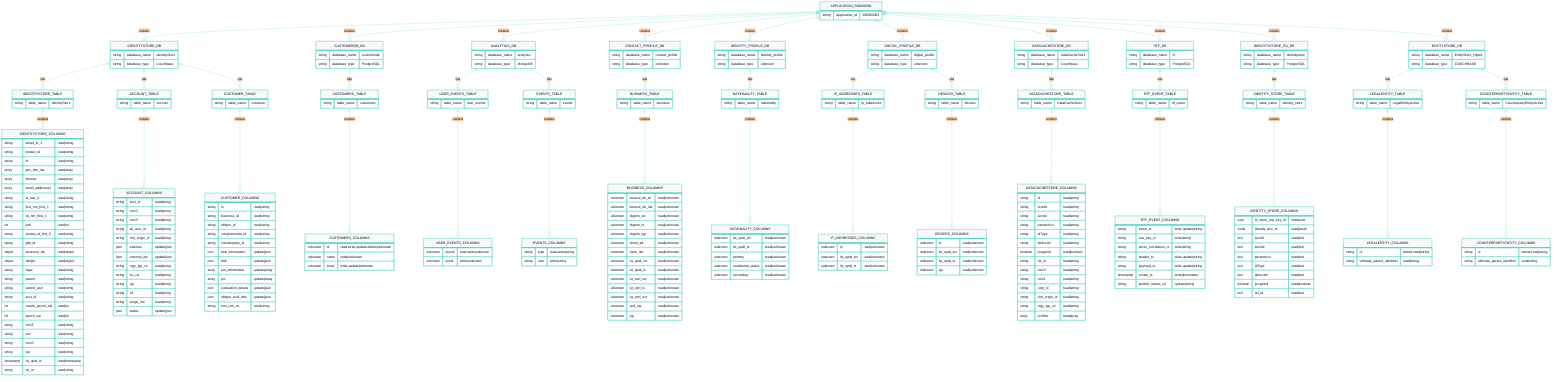 %%{init: {
  "theme": "base",
  "themeVariables": {
    "primaryColor": "#f8f9fa",
    "primaryTextColor": "#000000",
    "primaryBorderColor": "#4fd1c7",
    "lineColor": "#4fd1c7",
    "secondaryColor": "#38b2ac",
    "tertiaryColor": "#ed8936",
    "background": "#ffffff",
    "mainBkg": "#f8f9fa",
    "secondBkg": "#e9ecef",
    "textColor": "#000000",
    "relationLabelBackground": "#ffffff",
    "relationLabelColor": "#000000"
  }
}}%%

erDiagram
    APPLICATION_500000383 {
        string application_id "500000383"
    }
    
    IDENTITYSTORE_DB {
        string database_name "IdentityStore"
        string database_type "Couchbase"
    }
    
    IDENTITYSTORE_TABLE {
        string table_name "IdentityStore"
    }
    
    IDENTITYSTORE_COLUMNS {
        string street_ln_1 "read|string"
        string postal_cd "read|string"  
        string id "read|string"
        array gov_doc_ids "read|array"
        array phones "read|array"
        array email_addresses "read|array"
        string id_last_4 "read|string"
        string first_nm_first_3 "read|string"
        string lst_nm_first_4 "read|string"
        int yob "read|int"
        string postal_cd_first_5 "read|string"
        string glbl_id "read|string"
        object business_ids "read|object"
        object obligor "read|object"
        string legal "read|string"
        string parent "read|string"
        string parent_acct "read|string"
        string acct_id "read|string"
        int create_epoch_val "read|int"
        int epoch_val "read|int"
        string cm15 "read|string"
        string pcn "read|string"
        string cm13 "read|string"
        string typ "read|string"
        timestamp lst_updt_ts "read|timestamp"
        string rel_id "read|string"
    }
    
    ACCOUNT_TABLE {
        string table_name "account"
    }
    
    ACCOUNT_COLUMNS {
        string acct_id "read|string"
        string cm13 "read|string"
        string cm15 "read|string"
        string alt_acct_id "read|string"
        string clnt_origin_id "read|string"
        json external "update|json"
        json external_ids "update|json"
        string ctgy_typ_cd "read|string"
        string bu_cd "read|string"
        string typ "read|string"
        string cd "read|string"
        string purge_ind "read|string"
        json status "update|json"
    }
    
    CUSTOMER_TABLE {
        string table_name "customer"
    }
    
    CUSTOMER_COLUMNS {
        string id "read|string"
        string business_id "read|string"
        string obligor_id "read|string"
        string conglomerate_id "read|string"
        string counterparty_id "read|string"
        json dnb_information "update|json"
        json dnb "update|json"
        array pin_information "update|array"
        array pin "update|array"
        json evaluation_details "update|json"
        json obligor_eval_dtls "update|json"
        string mnl_Lnk_cd "read|string"
    }
    
    CUSTOMERDB_DB {
        string database_name "customerdb"
        string database_type "PostgreSQL"
    }
    
    CUSTOMERS_TABLE {
        string table_name "customers"
    }
    
    CUSTOMERS_COLUMNS {
        unknown id "read,write,update,delete|unknown"
        unknown name "write|unknown"
        unknown email "write,update|unknown"
    }
    
    ANALYTICS_DB {
        string database_name "analytics"
        string database_type "MongoDB"
    }
    
    USER_EVENTS_TABLE {
        string table_name "user_events"
    }
    
    USER_EVENTS_COLUMNS {
        unknown userId "read,write|unknown"
        unknown event "write|unknown"
    }
    
    EVENTS_TABLE {
        string table_name "events"
    }
    
    EVENTS_COLUMNS {
        string type "read,write|string"
        string user "write|string"
    }
    
    CONTACT_PROFILE_DB {
        string database_name "contact_profile"
        string database_type "unknown"
    }
    
    BUSINESS_TABLE {
        string table_name "business"
    }
    
    BUSINESS_COLUMNS {
        unknown bounce_bk_dt "read|unknown"
        unknown bounce_bk_ind "read|unknown"
        unknown dsgntn_src "read|unknown"
        unknown dsgntn_ts "read|unknown"
        unknown dsgntn_typ "read|unknown"
        unknown email_ad "read|unknown"
        unknown hash_nbr "read|unknown"
        unknown lst_updt_src "read|unknown"
        unknown lst_updt_ts "read|unknown"
        unknown lst_verf_src "read|unknown"
        unknown lst_verf_ts "read|unknown"
        unknown lst_verf_usr "read|unknown"
        unknown verf_sta "read|unknown"
        unknown typ "read|unknown"
    }
    
    IDENTITY_PROFILE_DB {
        string database_name "identity_profile"
        string database_type "unknown"
    }
    
    NATIONALITY_TABLE {
        string table_name "nationality"
    }
    
    NATIONALITY_COLUMNS {
        unknown lst_updt_src "read|unknown"
        unknown lst_updt_ts "read|unknown"
        unknown primary "read|unknown"
        unknown residential_status "read|unknown"
        unknown secondary "read|unknown"
    }
    
    DIGITAL_PROFILE_DB {
        string database_name "digital_profile"
        string database_type "unknown"
    }
    
    IP_ADDRESSES_TABLE {
        string table_name "ip_addresses"
    }
    
    IP_ADDRESSES_COLUMNS {
        unknown ip "read|unknown"
        unknown lst_updt_src "read|unknown"
        unknown lst_updt_ts "read|unknown"
    }
    
    DEVICES_TABLE {
        string table_name "devices"
    }
    
    DEVICES_COLUMNS {
        unknown id "read|unknown"
        unknown lst_updt_src "read|unknown"
        unknown lst_updt_ts "read|unknown"
        unknown typ "read|unknown"
    }
    
    DATACACHESTORE_DB {
        string database_name "DataCacheStore"
        string database_type "Couchbase"
    }
    
    DATACACHESTORE_TABLE {
        string table_name "DataCacheStore"
    }
    
    DATACACHESTORE_COLUMNS {
        string id "read|string"
        string levelId "read|string"
        string acctId "read|string"
        string parentAcct "read|string"
        string idType "read|string"
        string altAcctId "read|string"
        boolean purgeInd "read|boolean"
        string rel_id "read|string"
        string cm13 "read|string"
        string cm11 "read|string"
        string corp_id "read|string"
        string clnt_origin_id "read|string"
        string ctgy_typ_cd "read|string"
        array profiles "read|array"
    }
    
    RTF_DB {
        string database_name "rtf"
        string database_type "PostgreSQL"
    }
    
    RTF_EVENT_TABLE {
        string table_name "rtf_event"
    }
    
    RTF_EVENT_COLUMNS {
        string event_id "write,update|string"
        string row_key_tx "write|string"
        string amex_correlation_id "write|string"
        string header_tx "write,update|string"
        string payload_tx "write,update|string"
        timestamp create_ts "write|timestamp"
        string publish_status_cd "update|string"
    }
    
    IDENTITYSTORE_PG_DB {
        string database_name "identitystore"
        string database_type "PostgreSQL"
    }
    
    IDENTITY_STORE_TABLE {
        string table_name "identity_store"
    }
    
    IDENTITY_STORE_COLUMNS {
        uuid id_store_row_key_id "read|uuid"
        jsonb identity_doc_tx "read|jsonb"
        text acctId "read|text"
        text levelId "read|text"
        text parentAcct "read|text"
        text idType "read|text"
        text altAcctId "read|text"
        boolean purgeInd "read|boolean"
        text rel_id "read|text"
    }
    
    ENTITYSTORE_DB {
        string database_name "EntityStore_Hiped"
        string database_type "COUCHBASE"
    }
    
    LEGALENTITY_TABLE {
        string table_name "LegalEntity.Active"
    }
    
    LEGALENTITY_COLUMNS {
        string id "delete,read|string"
        string ultimate_parent_identifier "read|string"
    }
    
    COUNTERPARTYENTITY_TABLE {
        string table_name "CounterpartyEntity.Active"
    }
    
    COUNTERPARTYENTITY_COLUMNS {
        string id "delete,read|string"
        string ultimate_parent_identifier "read|string"
    }
    
    APPLICATION_500000383 ||--o{ IDENTITYSTORE_DB : contains
    APPLICATION_500000383 ||--o{ CUSTOMERDB_DB : contains
    APPLICATION_500000383 ||--o{ ANALYTICS_DB : contains
    APPLICATION_500000383 ||--o{ CONTACT_PROFILE_DB : contains
    APPLICATION_500000383 ||--o{ IDENTITY_PROFILE_DB : contains
    APPLICATION_500000383 ||--o{ DIGITAL_PROFILE_DB : contains
    APPLICATION_500000383 ||--o{ DATACACHESTORE_DB : contains
    APPLICATION_500000383 ||--o{ RTF_DB : contains
    APPLICATION_500000383 ||--o{ IDENTITYSTORE_PG_DB : contains
    APPLICATION_500000383 ||--o{ ENTITYSTORE_DB : contains
    
    IDENTITYSTORE_DB ||--o{ IDENTITYSTORE_TABLE : has
    IDENTITYSTORE_DB ||--o{ ACCOUNT_TABLE : has
    IDENTITYSTORE_DB ||--o{ CUSTOMER_TABLE : has
    
    IDENTITYSTORE_TABLE ||--o{ IDENTITYSTORE_COLUMNS : contains
    ACCOUNT_TABLE ||--o{ ACCOUNT_COLUMNS : contains
    CUSTOMER_TABLE ||--o{ CUSTOMER_COLUMNS : contains
    
    CUSTOMERDB_DB ||--o{ CUSTOMERS_TABLE : has
    CUSTOMERS_TABLE ||--o{ CUSTOMERS_COLUMNS : contains
    
    ANALYTICS_DB ||--o{ USER_EVENTS_TABLE : has
    ANALYTICS_DB ||--o{ EVENTS_TABLE : has
    USER_EVENTS_TABLE ||--o{ USER_EVENTS_COLUMNS : contains
    EVENTS_TABLE ||--o{ EVENTS_COLUMNS : contains
    
    CONTACT_PROFILE_DB ||--o{ BUSINESS_TABLE : has
    BUSINESS_TABLE ||--o{ BUSINESS_COLUMNS : contains
    
    IDENTITY_PROFILE_DB ||--o{ NATIONALITY_TABLE : has
    NATIONALITY_TABLE ||--o{ NATIONALITY_COLUMNS : contains
    
    DIGITAL_PROFILE_DB ||--o{ IP_ADDRESSES_TABLE : has
    DIGITAL_PROFILE_DB ||--o{ DEVICES_TABLE : has
    IP_ADDRESSES_TABLE ||--o{ IP_ADDRESSES_COLUMNS : contains
    DEVICES_TABLE ||--o{ DEVICES_COLUMNS : contains
    
    DATACACHESTORE_DB ||--o{ DATACACHESTORE_TABLE : has
    DATACACHESTORE_TABLE ||--o{ DATACACHESTORE_COLUMNS : contains
    
    RTF_DB ||--o{ RTF_EVENT_TABLE : has
    RTF_EVENT_TABLE ||--o{ RTF_EVENT_COLUMNS : contains
    
    IDENTITYSTORE_PG_DB ||--o{ IDENTITY_STORE_TABLE : has
    IDENTITY_STORE_TABLE ||--o{ IDENTITY_STORE_COLUMNS : contains
    
    ENTITYSTORE_DB ||--o{ LEGALENTITY_TABLE : has
    ENTITYSTORE_DB ||--o{ COUNTERPARTYENTITY_TABLE : has
    LEGALENTITY_TABLE ||--o{ LEGALENTITY_COLUMNS : contains
    COUNTERPARTYENTITY_TABLE ||--o{ COUNTERPARTYENTITY_COLUMNS : contains